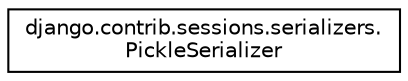digraph "Graphical Class Hierarchy"
{
 // LATEX_PDF_SIZE
  edge [fontname="Helvetica",fontsize="10",labelfontname="Helvetica",labelfontsize="10"];
  node [fontname="Helvetica",fontsize="10",shape=record];
  rankdir="LR";
  Node0 [label="django.contrib.sessions.serializers.\lPickleSerializer",height=0.2,width=0.4,color="black", fillcolor="white", style="filled",URL="$d8/d39/classdjango_1_1contrib_1_1sessions_1_1serializers_1_1_pickle_serializer.html",tooltip=" "];
}

